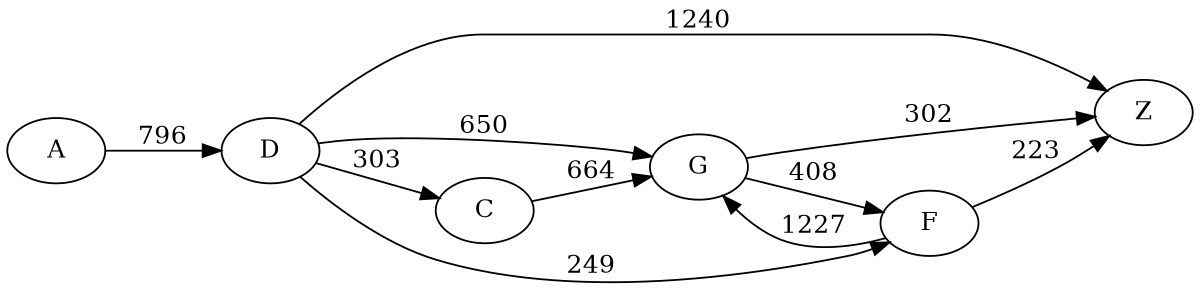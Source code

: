 digraph G {
	rankdir=LR size="8,5"
	A
	D
	A -> D [label=796]
	D
	Z
	D -> Z [label=1240]
	D
	G
	D -> G [label=650]
	D
	C
	D -> C [label=303]
	D
	F
	D -> F [label=249]
	G
	Z
	G -> Z [label=302]
	G
	F
	G -> F [label=408]
	F
	Z
	F -> Z [label=223]
	F
	G
	F -> G [label=1227]
	C
	G
	C -> G [label=664]
}
